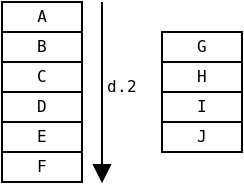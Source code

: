 <?xml version="1.0"?>
<diagram xmlns:dia="http://www.lysator.liu.se/~alla/dia/">
  <diagramdata>
    <attribute name="background">
      <color val="#ffffff"/>
    </attribute>
    <attribute name="paper">
      <composite type="paper">
        <attribute name="name">
          <string>#A4#</string>
        </attribute>
        <attribute name="tmargin">
          <real val="2.82"/>
        </attribute>
        <attribute name="bmargin">
          <real val="2.82"/>
        </attribute>
        <attribute name="lmargin">
          <real val="2.82"/>
        </attribute>
        <attribute name="rmargin">
          <real val="2.82"/>
        </attribute>
        <attribute name="is_portrait">
          <boolean val="true"/>
        </attribute>
        <attribute name="scaling">
          <real val="1"/>
        </attribute>
        <attribute name="fitto">
          <boolean val="false"/>
        </attribute>
      </composite>
    </attribute>
  </diagramdata>
  <layer name="Background" visible="true">
    <object type="Standard - Box" version="0" id="O0">
      <attribute name="obj_pos">
        <point val="1,1"/>
      </attribute>
      <attribute name="obj_bb">
        <rectangle val="0.95,0.95;5.05,10.05"/>
      </attribute>
      <attribute name="elem_corner">
        <point val="1,1"/>
      </attribute>
      <attribute name="elem_width">
        <real val="4"/>
      </attribute>
      <attribute name="elem_height">
        <real val="9"/>
      </attribute>
      <attribute name="show_background">
        <boolean val="true"/>
      </attribute>
    </object>
    <object type="Standard - Text" version="0" id="O1">
      <attribute name="obj_pos">
        <point val="3,2"/>
      </attribute>
      <attribute name="obj_bb">
        <rectangle val="2.597,1.207;3.403,2.207"/>
      </attribute>
      <attribute name="text">
        <composite type="text">
          <attribute name="string">
            <string>#A#</string>
          </attribute>
          <attribute name="font">
            <font name="Courier"/>
          </attribute>
          <attribute name="height">
            <real val="1"/>
          </attribute>
          <attribute name="pos">
            <point val="3,2"/>
          </attribute>
          <attribute name="color">
            <color val="#000000"/>
          </attribute>
          <attribute name="alignment">
            <enum val="1"/>
          </attribute>
        </composite>
      </attribute>
    </object>
    <object type="Standard - Text" version="0" id="O2">
      <attribute name="obj_pos">
        <point val="3,3.5"/>
      </attribute>
      <attribute name="obj_bb">
        <rectangle val="2.597,2.707;3.403,3.707"/>
      </attribute>
      <attribute name="text">
        <composite type="text">
          <attribute name="string">
            <string>#B#</string>
          </attribute>
          <attribute name="font">
            <font name="Courier"/>
          </attribute>
          <attribute name="height">
            <real val="1"/>
          </attribute>
          <attribute name="pos">
            <point val="3,3.5"/>
          </attribute>
          <attribute name="color">
            <color val="#000000"/>
          </attribute>
          <attribute name="alignment">
            <enum val="1"/>
          </attribute>
        </composite>
      </attribute>
    </object>
    <object type="Standard - Line" version="0" id="O3">
      <attribute name="obj_pos">
        <point val="1,2.5"/>
      </attribute>
      <attribute name="obj_bb">
        <rectangle val="0.95,2.45;5.05,2.55"/>
      </attribute>
      <attribute name="conn_endpoints">
        <point val="1,2.5"/>
        <point val="5,2.5"/>
      </attribute>
      <attribute name="numcp">
        <int val="1"/>
      </attribute>
    </object>
    <object type="Standard - Line" version="0" id="O4">
      <attribute name="obj_pos">
        <point val="5,4"/>
      </attribute>
      <attribute name="obj_bb">
        <rectangle val="0.95,3.95;5.05,4.05"/>
      </attribute>
      <attribute name="conn_endpoints">
        <point val="5,4"/>
        <point val="1,4"/>
      </attribute>
      <attribute name="numcp">
        <int val="1"/>
      </attribute>
    </object>
    <object type="Standard - Line" version="0" id="O5">
      <attribute name="obj_pos">
        <point val="1,5.5"/>
      </attribute>
      <attribute name="obj_bb">
        <rectangle val="0.95,5.45;5.05,5.55"/>
      </attribute>
      <attribute name="conn_endpoints">
        <point val="1,5.5"/>
        <point val="5,5.5"/>
      </attribute>
      <attribute name="numcp">
        <int val="1"/>
      </attribute>
      <connections>
        <connection handle="0" to="O0" connection="3"/>
        <connection handle="1" to="O0" connection="4"/>
      </connections>
    </object>
    <object type="Standard - Line" version="0" id="O6">
      <attribute name="obj_pos">
        <point val="1,8.5"/>
      </attribute>
      <attribute name="obj_bb">
        <rectangle val="0.95,8.45;5.05,8.55"/>
      </attribute>
      <attribute name="conn_endpoints">
        <point val="1,8.5"/>
        <point val="5,8.5"/>
      </attribute>
      <attribute name="numcp">
        <int val="1"/>
      </attribute>
    </object>
    <object type="Standard - Line" version="0" id="O7">
      <attribute name="obj_pos">
        <point val="1,7"/>
      </attribute>
      <attribute name="obj_bb">
        <rectangle val="0.95,6.95;5.05,7.05"/>
      </attribute>
      <attribute name="conn_endpoints">
        <point val="1,7"/>
        <point val="5,7"/>
      </attribute>
      <attribute name="numcp">
        <int val="1"/>
      </attribute>
    </object>
    <object type="Standard - Text" version="0" id="O8">
      <attribute name="obj_pos">
        <point val="3,5"/>
      </attribute>
      <attribute name="obj_bb">
        <rectangle val="2.597,4.207;3.403,5.207"/>
      </attribute>
      <attribute name="text">
        <composite type="text">
          <attribute name="string">
            <string>#C#</string>
          </attribute>
          <attribute name="font">
            <font name="Courier"/>
          </attribute>
          <attribute name="height">
            <real val="1"/>
          </attribute>
          <attribute name="pos">
            <point val="3,5"/>
          </attribute>
          <attribute name="color">
            <color val="#000000"/>
          </attribute>
          <attribute name="alignment">
            <enum val="1"/>
          </attribute>
        </composite>
      </attribute>
    </object>
    <object type="Standard - Text" version="0" id="O9">
      <attribute name="obj_pos">
        <point val="3,6.5"/>
      </attribute>
      <attribute name="obj_bb">
        <rectangle val="2.597,5.707;3.403,6.707"/>
      </attribute>
      <attribute name="text">
        <composite type="text">
          <attribute name="string">
            <string>#D#</string>
          </attribute>
          <attribute name="font">
            <font name="Courier"/>
          </attribute>
          <attribute name="height">
            <real val="1"/>
          </attribute>
          <attribute name="pos">
            <point val="3,6.5"/>
          </attribute>
          <attribute name="color">
            <color val="#000000"/>
          </attribute>
          <attribute name="alignment">
            <enum val="1"/>
          </attribute>
        </composite>
      </attribute>
    </object>
    <object type="Standard - Text" version="0" id="O10">
      <attribute name="obj_pos">
        <point val="3,8"/>
      </attribute>
      <attribute name="obj_bb">
        <rectangle val="2.597,7.207;3.403,8.207"/>
      </attribute>
      <attribute name="text">
        <composite type="text">
          <attribute name="string">
            <string>#E#</string>
          </attribute>
          <attribute name="font">
            <font name="Courier"/>
          </attribute>
          <attribute name="height">
            <real val="1"/>
          </attribute>
          <attribute name="pos">
            <point val="3,8"/>
          </attribute>
          <attribute name="color">
            <color val="#000000"/>
          </attribute>
          <attribute name="alignment">
            <enum val="1"/>
          </attribute>
        </composite>
      </attribute>
    </object>
    <object type="Standard - Text" version="0" id="O11">
      <attribute name="obj_pos">
        <point val="3,9.5"/>
      </attribute>
      <attribute name="obj_bb">
        <rectangle val="2.597,8.707;3.403,9.707"/>
      </attribute>
      <attribute name="text">
        <composite type="text">
          <attribute name="string">
            <string>#F#</string>
          </attribute>
          <attribute name="font">
            <font name="Courier"/>
          </attribute>
          <attribute name="height">
            <real val="1"/>
          </attribute>
          <attribute name="pos">
            <point val="3,9.5"/>
          </attribute>
          <attribute name="color">
            <color val="#000000"/>
          </attribute>
          <attribute name="alignment">
            <enum val="1"/>
          </attribute>
        </composite>
      </attribute>
    </object>
    <object type="Standard - Line" version="0" id="O12">
      <attribute name="obj_pos">
        <point val="6,1"/>
      </attribute>
      <attribute name="obj_bb">
        <rectangle val="5.15,0.15;6.85,10.85"/>
      </attribute>
      <attribute name="conn_endpoints">
        <point val="6,1"/>
        <point val="6,10"/>
      </attribute>
      <attribute name="numcp">
        <int val="1"/>
      </attribute>
      <attribute name="line_width">
        <real val="0.1"/>
      </attribute>
      <attribute name="end_arrow">
        <enum val="3"/>
      </attribute>
      <attribute name="end_arrow_length">
        <real val="0.8"/>
      </attribute>
      <attribute name="end_arrow_width">
        <real val="0.8"/>
      </attribute>
    </object>
    <object type="Standard - Text" version="0" id="O13">
      <attribute name="obj_pos">
        <point val="7,5.5"/>
      </attribute>
      <attribute name="obj_bb">
        <rectangle val="5.991,4.707;8.009,5.707"/>
      </attribute>
      <attribute name="text">
        <composite type="text">
          <attribute name="string">
            <string>#d.2#</string>
          </attribute>
          <attribute name="font">
            <font name="Courier"/>
          </attribute>
          <attribute name="height">
            <real val="1"/>
          </attribute>
          <attribute name="pos">
            <point val="7,5.5"/>
          </attribute>
          <attribute name="color">
            <color val="#000000"/>
          </attribute>
          <attribute name="alignment">
            <enum val="1"/>
          </attribute>
        </composite>
      </attribute>
    </object>
    <object type="Standard - Box" version="0" id="O14">
      <attribute name="obj_pos">
        <point val="9,2.5"/>
      </attribute>
      <attribute name="obj_bb">
        <rectangle val="8.95,2.45;13.05,8.55"/>
      </attribute>
      <attribute name="elem_corner">
        <point val="9,2.5"/>
      </attribute>
      <attribute name="elem_width">
        <real val="4"/>
      </attribute>
      <attribute name="elem_height">
        <real val="6"/>
      </attribute>
      <attribute name="show_background">
        <boolean val="true"/>
      </attribute>
    </object>
    <object type="Standard - Line" version="0" id="O15">
      <attribute name="obj_pos">
        <point val="9,4"/>
      </attribute>
      <attribute name="obj_bb">
        <rectangle val="8.95,3.95;13.05,4.05"/>
      </attribute>
      <attribute name="conn_endpoints">
        <point val="9,4"/>
        <point val="13,4"/>
      </attribute>
      <attribute name="numcp">
        <int val="1"/>
      </attribute>
    </object>
    <object type="Standard - Line" version="0" id="O16">
      <attribute name="obj_pos">
        <point val="13,2.5"/>
      </attribute>
      <attribute name="obj_bb">
        <rectangle val="8.95,2.45;13.05,2.55"/>
      </attribute>
      <attribute name="conn_endpoints">
        <point val="13,2.5"/>
        <point val="9,2.5"/>
      </attribute>
      <attribute name="numcp">
        <int val="1"/>
      </attribute>
      <connections>
        <connection handle="0" to="O14" connection="2"/>
        <connection handle="1" to="O14" connection="0"/>
      </connections>
    </object>
    <object type="Standard - Line" version="0" id="O17">
      <attribute name="obj_pos">
        <point val="9,5.5"/>
      </attribute>
      <attribute name="obj_bb">
        <rectangle val="8.95,5.45;13.05,5.55"/>
      </attribute>
      <attribute name="conn_endpoints">
        <point val="9,5.5"/>
        <point val="13,5.5"/>
      </attribute>
      <attribute name="numcp">
        <int val="1"/>
      </attribute>
      <connections>
        <connection handle="0" to="O14" connection="3"/>
        <connection handle="1" to="O14" connection="4"/>
      </connections>
    </object>
    <object type="Standard - Line" version="0" id="O18">
      <attribute name="obj_pos">
        <point val="9,7"/>
      </attribute>
      <attribute name="obj_bb">
        <rectangle val="8.95,6.95;13.05,7.05"/>
      </attribute>
      <attribute name="conn_endpoints">
        <point val="9,7"/>
        <point val="13,7"/>
      </attribute>
      <attribute name="numcp">
        <int val="1"/>
      </attribute>
    </object>
    <object type="Standard - Line" version="0" id="O19">
      <attribute name="obj_pos">
        <point val="9,5.5"/>
      </attribute>
      <attribute name="obj_bb">
        <rectangle val="8.95,5.45;13.05,5.55"/>
      </attribute>
      <attribute name="conn_endpoints">
        <point val="9,5.5"/>
        <point val="13,5.5"/>
      </attribute>
      <attribute name="numcp">
        <int val="1"/>
      </attribute>
      <connections>
        <connection handle="0" to="O14" connection="3"/>
        <connection handle="1" to="O14" connection="4"/>
      </connections>
    </object>
    <object type="Standard - Text" version="0" id="O20">
      <attribute name="obj_pos">
        <point val="11,3.5"/>
      </attribute>
      <attribute name="obj_bb">
        <rectangle val="10.597,2.707;11.403,3.707"/>
      </attribute>
      <attribute name="text">
        <composite type="text">
          <attribute name="string">
            <string>#G#</string>
          </attribute>
          <attribute name="font">
            <font name="Courier"/>
          </attribute>
          <attribute name="height">
            <real val="1"/>
          </attribute>
          <attribute name="pos">
            <point val="11,3.5"/>
          </attribute>
          <attribute name="color">
            <color val="#000000"/>
          </attribute>
          <attribute name="alignment">
            <enum val="1"/>
          </attribute>
        </composite>
      </attribute>
    </object>
    <object type="Standard - Text" version="0" id="O21">
      <attribute name="obj_pos">
        <point val="11,5"/>
      </attribute>
      <attribute name="obj_bb">
        <rectangle val="10.597,4.207;11.403,5.207"/>
      </attribute>
      <attribute name="text">
        <composite type="text">
          <attribute name="string">
            <string>#H#</string>
          </attribute>
          <attribute name="font">
            <font name="Courier"/>
          </attribute>
          <attribute name="height">
            <real val="1"/>
          </attribute>
          <attribute name="pos">
            <point val="11,5"/>
          </attribute>
          <attribute name="color">
            <color val="#000000"/>
          </attribute>
          <attribute name="alignment">
            <enum val="1"/>
          </attribute>
        </composite>
      </attribute>
    </object>
    <object type="Standard - Text" version="0" id="O22">
      <attribute name="obj_pos">
        <point val="11,6.5"/>
      </attribute>
      <attribute name="obj_bb">
        <rectangle val="10.597,5.707;11.403,6.707"/>
      </attribute>
      <attribute name="text">
        <composite type="text">
          <attribute name="string">
            <string>#I#</string>
          </attribute>
          <attribute name="font">
            <font name="Courier"/>
          </attribute>
          <attribute name="height">
            <real val="1"/>
          </attribute>
          <attribute name="pos">
            <point val="11,6.5"/>
          </attribute>
          <attribute name="color">
            <color val="#000000"/>
          </attribute>
          <attribute name="alignment">
            <enum val="1"/>
          </attribute>
        </composite>
      </attribute>
    </object>
    <object type="Standard - Text" version="0" id="O23">
      <attribute name="obj_pos">
        <point val="11,8"/>
      </attribute>
      <attribute name="obj_bb">
        <rectangle val="10.597,7.207;11.403,8.207"/>
      </attribute>
      <attribute name="text">
        <composite type="text">
          <attribute name="string">
            <string>#J#</string>
          </attribute>
          <attribute name="font">
            <font name="Courier"/>
          </attribute>
          <attribute name="height">
            <real val="1"/>
          </attribute>
          <attribute name="pos">
            <point val="11,8"/>
          </attribute>
          <attribute name="color">
            <color val="#000000"/>
          </attribute>
          <attribute name="alignment">
            <enum val="1"/>
          </attribute>
        </composite>
      </attribute>
    </object>
  </layer>
</diagram>
